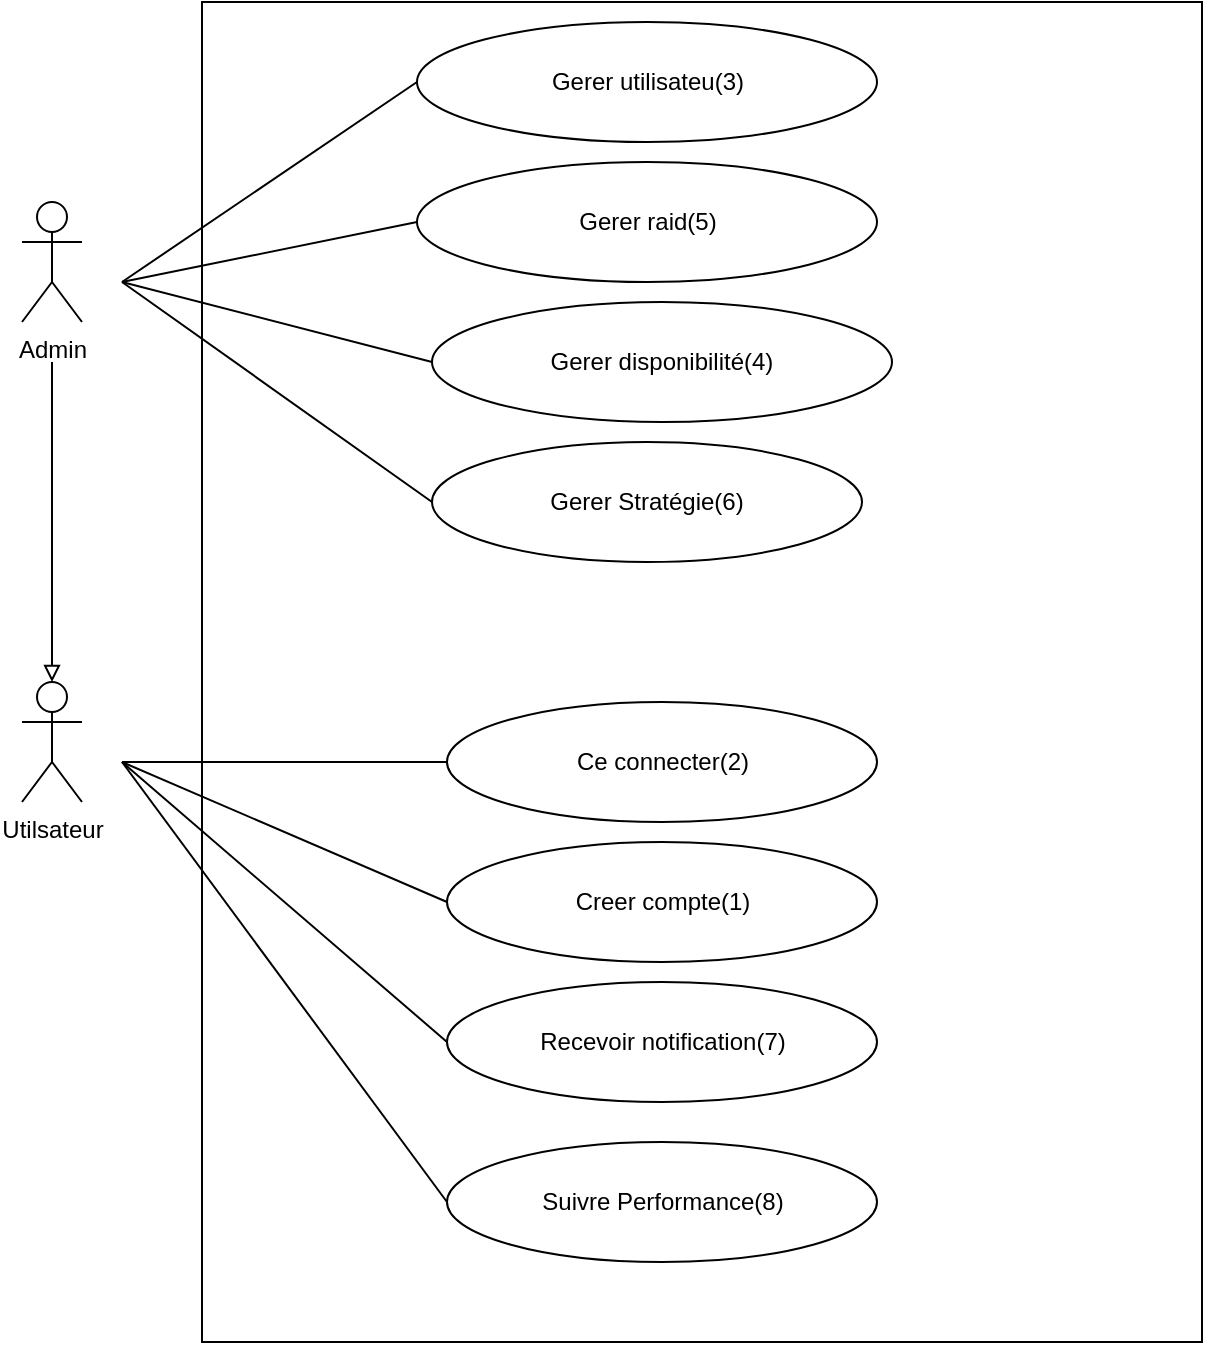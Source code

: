 <mxfile version="26.2.4">
  <diagram name="Page-1" id="bZOQlzKsjz7RixbyRU3d">
    <mxGraphModel dx="1428" dy="787" grid="1" gridSize="10" guides="1" tooltips="1" connect="1" arrows="1" fold="1" page="1" pageScale="1" pageWidth="827" pageHeight="1169" math="0" shadow="0">
      <root>
        <mxCell id="0" />
        <mxCell id="1" parent="0" />
        <mxCell id="hLxYlyaVBKvgsfCYJlWP-1" value="Admin" style="shape=umlActor;verticalLabelPosition=bottom;verticalAlign=top;html=1;outlineConnect=0;" vertex="1" parent="1">
          <mxGeometry x="70" y="120" width="30" height="60" as="geometry" />
        </mxCell>
        <mxCell id="hLxYlyaVBKvgsfCYJlWP-2" value="Utilsateur" style="shape=umlActor;verticalLabelPosition=bottom;verticalAlign=top;html=1;outlineConnect=0;" vertex="1" parent="1">
          <mxGeometry x="70" y="360" width="30" height="60" as="geometry" />
        </mxCell>
        <mxCell id="hLxYlyaVBKvgsfCYJlWP-3" value="" style="rounded=0;whiteSpace=wrap;html=1;" vertex="1" parent="1">
          <mxGeometry x="160" y="20" width="500" height="670" as="geometry" />
        </mxCell>
        <mxCell id="hLxYlyaVBKvgsfCYJlWP-4" value="Gerer utilisateu(3)" style="ellipse;whiteSpace=wrap;html=1;" vertex="1" parent="1">
          <mxGeometry x="267.5" y="30" width="230" height="60" as="geometry" />
        </mxCell>
        <mxCell id="hLxYlyaVBKvgsfCYJlWP-5" value="" style="endArrow=none;html=1;rounded=0;entryX=0;entryY=0.5;entryDx=0;entryDy=0;" edge="1" parent="1" target="hLxYlyaVBKvgsfCYJlWP-4">
          <mxGeometry width="50" height="50" relative="1" as="geometry">
            <mxPoint x="120" y="160" as="sourcePoint" />
            <mxPoint x="440" y="380" as="targetPoint" />
          </mxGeometry>
        </mxCell>
        <mxCell id="hLxYlyaVBKvgsfCYJlWP-7" value="&lt;div&gt;&lt;br&gt;&lt;/div&gt;&lt;div&gt;Ce connecter(2)&lt;/div&gt;&lt;div&gt;&lt;br&gt;&lt;/div&gt;" style="ellipse;whiteSpace=wrap;html=1;" vertex="1" parent="1">
          <mxGeometry x="282.5" y="370" width="215" height="60" as="geometry" />
        </mxCell>
        <mxCell id="hLxYlyaVBKvgsfCYJlWP-8" value="" style="endArrow=none;html=1;rounded=0;entryX=0;entryY=0.5;entryDx=0;entryDy=0;" edge="1" parent="1" target="hLxYlyaVBKvgsfCYJlWP-7">
          <mxGeometry width="50" height="50" relative="1" as="geometry">
            <mxPoint x="120" y="400" as="sourcePoint" />
            <mxPoint x="440" y="380" as="targetPoint" />
          </mxGeometry>
        </mxCell>
        <mxCell id="hLxYlyaVBKvgsfCYJlWP-9" value="Gerer raid(5)" style="ellipse;whiteSpace=wrap;html=1;" vertex="1" parent="1">
          <mxGeometry x="267.5" y="100" width="230" height="60" as="geometry" />
        </mxCell>
        <mxCell id="hLxYlyaVBKvgsfCYJlWP-10" value="" style="endArrow=none;html=1;rounded=0;entryX=0;entryY=0.5;entryDx=0;entryDy=0;" edge="1" parent="1" target="hLxYlyaVBKvgsfCYJlWP-9">
          <mxGeometry width="50" height="50" relative="1" as="geometry">
            <mxPoint x="120" y="160" as="sourcePoint" />
            <mxPoint x="440" y="380" as="targetPoint" />
          </mxGeometry>
        </mxCell>
        <mxCell id="hLxYlyaVBKvgsfCYJlWP-11" value="Gerer disponibilité(4)" style="ellipse;whiteSpace=wrap;html=1;" vertex="1" parent="1">
          <mxGeometry x="275" y="170" width="230" height="60" as="geometry" />
        </mxCell>
        <mxCell id="hLxYlyaVBKvgsfCYJlWP-12" value="" style="endArrow=none;html=1;rounded=0;entryX=0;entryY=0.5;entryDx=0;entryDy=0;" edge="1" parent="1" target="hLxYlyaVBKvgsfCYJlWP-11">
          <mxGeometry width="50" height="50" relative="1" as="geometry">
            <mxPoint x="120" y="160" as="sourcePoint" />
            <mxPoint x="440" y="380" as="targetPoint" />
          </mxGeometry>
        </mxCell>
        <mxCell id="hLxYlyaVBKvgsfCYJlWP-13" value="Creer compte(1)" style="ellipse;whiteSpace=wrap;html=1;" vertex="1" parent="1">
          <mxGeometry x="282.5" y="440" width="215" height="60" as="geometry" />
        </mxCell>
        <mxCell id="hLxYlyaVBKvgsfCYJlWP-14" value="" style="endArrow=none;html=1;rounded=0;entryX=0;entryY=0.5;entryDx=0;entryDy=0;" edge="1" parent="1" target="hLxYlyaVBKvgsfCYJlWP-13">
          <mxGeometry width="50" height="50" relative="1" as="geometry">
            <mxPoint x="120" y="400" as="sourcePoint" />
            <mxPoint x="440" y="380" as="targetPoint" />
          </mxGeometry>
        </mxCell>
        <mxCell id="hLxYlyaVBKvgsfCYJlWP-15" value="Gerer Stratégie(6)" style="ellipse;whiteSpace=wrap;html=1;" vertex="1" parent="1">
          <mxGeometry x="275" y="240" width="215" height="60" as="geometry" />
        </mxCell>
        <mxCell id="hLxYlyaVBKvgsfCYJlWP-16" value="" style="endArrow=none;html=1;rounded=0;entryX=0;entryY=0.5;entryDx=0;entryDy=0;" edge="1" parent="1" target="hLxYlyaVBKvgsfCYJlWP-15">
          <mxGeometry width="50" height="50" relative="1" as="geometry">
            <mxPoint x="120" y="160" as="sourcePoint" />
            <mxPoint x="440" y="380" as="targetPoint" />
          </mxGeometry>
        </mxCell>
        <mxCell id="hLxYlyaVBKvgsfCYJlWP-17" value="Recevoir notification(7)" style="ellipse;whiteSpace=wrap;html=1;" vertex="1" parent="1">
          <mxGeometry x="282.5" y="510" width="215" height="60" as="geometry" />
        </mxCell>
        <mxCell id="hLxYlyaVBKvgsfCYJlWP-18" value="" style="endArrow=none;html=1;rounded=0;entryX=0;entryY=0.5;entryDx=0;entryDy=0;" edge="1" parent="1" target="hLxYlyaVBKvgsfCYJlWP-17">
          <mxGeometry width="50" height="50" relative="1" as="geometry">
            <mxPoint x="120" y="400" as="sourcePoint" />
            <mxPoint x="440" y="380" as="targetPoint" />
          </mxGeometry>
        </mxCell>
        <mxCell id="hLxYlyaVBKvgsfCYJlWP-19" value="Suivre Performance(8)" style="ellipse;whiteSpace=wrap;html=1;" vertex="1" parent="1">
          <mxGeometry x="282.5" y="590" width="215" height="60" as="geometry" />
        </mxCell>
        <mxCell id="hLxYlyaVBKvgsfCYJlWP-20" value="" style="endArrow=none;html=1;rounded=0;entryX=0;entryY=0.5;entryDx=0;entryDy=0;" edge="1" parent="1" target="hLxYlyaVBKvgsfCYJlWP-19">
          <mxGeometry width="50" height="50" relative="1" as="geometry">
            <mxPoint x="120" y="400" as="sourcePoint" />
            <mxPoint x="440" y="380" as="targetPoint" />
          </mxGeometry>
        </mxCell>
        <mxCell id="hLxYlyaVBKvgsfCYJlWP-21" value="" style="endArrow=block;html=1;rounded=0;endFill=0;" edge="1" parent="1" target="hLxYlyaVBKvgsfCYJlWP-2">
          <mxGeometry width="50" height="50" relative="1" as="geometry">
            <mxPoint x="85" y="200" as="sourcePoint" />
            <mxPoint x="440" y="380" as="targetPoint" />
          </mxGeometry>
        </mxCell>
      </root>
    </mxGraphModel>
  </diagram>
</mxfile>
